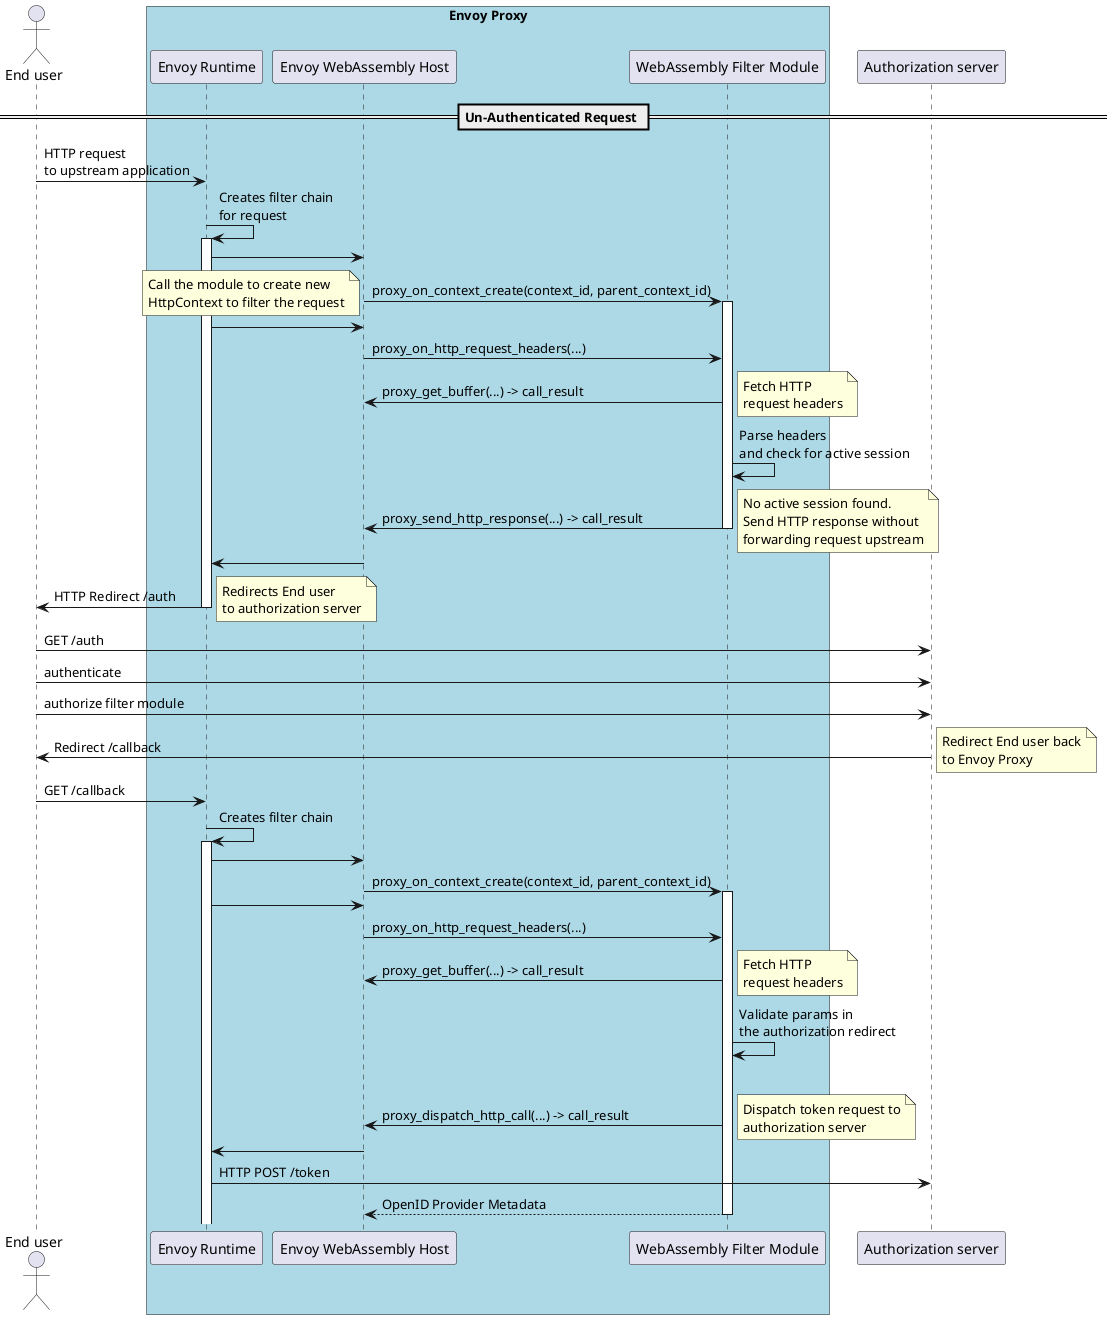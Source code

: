 @startuml component
actor enduser as "End user"
box "Envoy Proxy" #LightBlue
participant envoy as "Envoy Runtime"
participant envoyhost as "Envoy WebAssembly Host"
participant filter as "WebAssembly Filter Module"
end box
participant idprovider as "Authorization server"

== Un-Authenticated Request ==


enduser -> envoy: HTTP request\nto upstream application
envoy -> envoy: Creates filter chain\nfor request
activate envoy
envoy -> envoyhost
envoyhost-> filter: proxy_on_context_create(context_id, parent_context_id)
note left: Call the module to create new \nHttpContext to filter the request
activate filter
envoy -> envoyhost
envoyhost -> filter: proxy_on_http_request_headers(...)
filter -> envoyhost: proxy_get_buffer(...) -> call_result
note right: Fetch HTTP\nrequest headers
filter -> filter: Parse headers\nand check for active session
filter -> envoyhost: proxy_send_http_response(...) -> call_result
note right: No active session found.\nSend HTTP response without\nforwarding request upstream
deactivate filter
envoyhost -> envoy
envoy -> enduser: HTTP Redirect /auth
deactivate envoy
note right: Redirects End user\nto authorization server
enduser -> idprovider: GET /auth
enduser -> idprovider: authenticate
enduser -> idprovider: authorize filter module
idprovider -> enduser: Redirect /callback
note right: Redirect End user back\nto Envoy Proxy
enduser -> envoy: GET /callback
envoy -> envoy: Creates filter chain
activate envoy

envoy -> envoyhost
envoyhost -> filter: proxy_on_context_create(context_id, parent_context_id)
activate filter
envoy -> envoyhost
envoyhost -> filter: proxy_on_http_request_headers(...)
filter -> envoyhost: proxy_get_buffer(...) -> call_result
note right: Fetch HTTP\nrequest headers
filter -> filter: Validate params in\nthe authorization redirect
alt successful case
    filter -> envoyhost: proxy_dispatch_http_call(...) -> call_result
    note right: Dispatch token request to\nauthorization server
    envoyhost -> envoy
    envoy -> idprovider: HTTP POST /token
    return OpenID Provider Metadata
@enduml